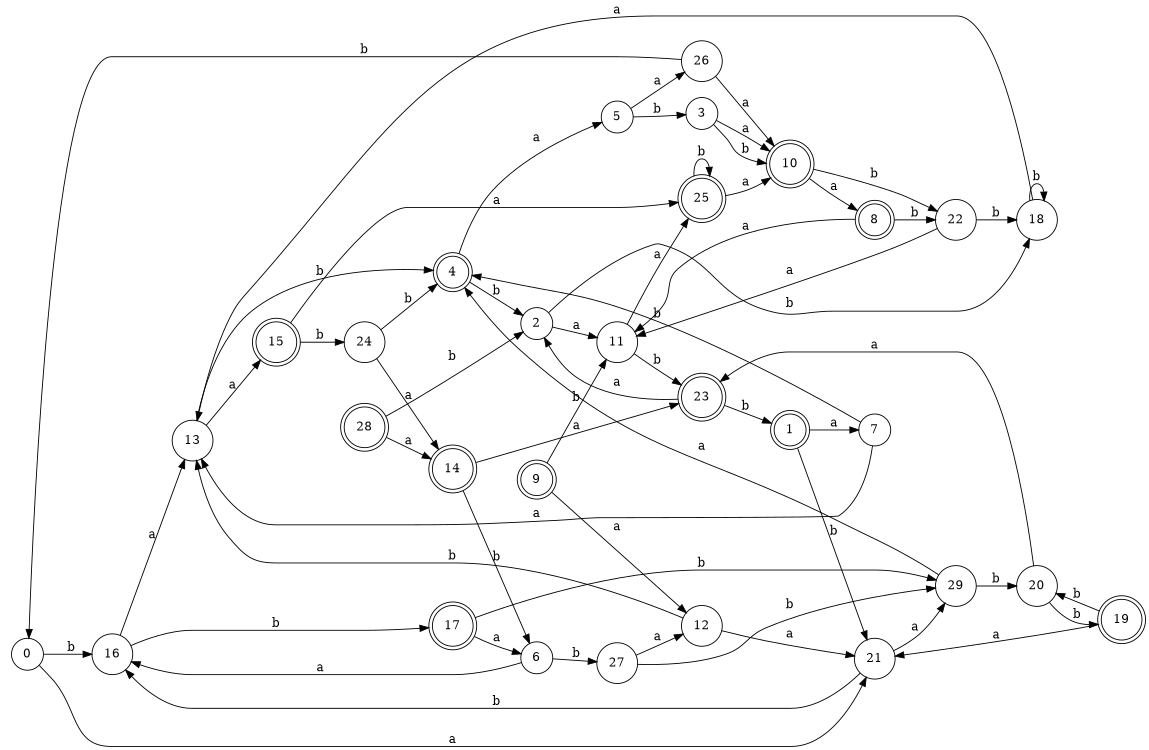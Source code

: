 digraph n24_5 {
__start0 [label="" shape="none"];

rankdir=LR;
size="8,5";

s0 [style="filled", color="black", fillcolor="white" shape="circle", label="0"];
s1 [style="rounded,filled", color="black", fillcolor="white" shape="doublecircle", label="1"];
s2 [style="filled", color="black", fillcolor="white" shape="circle", label="2"];
s3 [style="filled", color="black", fillcolor="white" shape="circle", label="3"];
s4 [style="rounded,filled", color="black", fillcolor="white" shape="doublecircle", label="4"];
s5 [style="filled", color="black", fillcolor="white" shape="circle", label="5"];
s6 [style="filled", color="black", fillcolor="white" shape="circle", label="6"];
s7 [style="filled", color="black", fillcolor="white" shape="circle", label="7"];
s8 [style="rounded,filled", color="black", fillcolor="white" shape="doublecircle", label="8"];
s9 [style="rounded,filled", color="black", fillcolor="white" shape="doublecircle", label="9"];
s10 [style="rounded,filled", color="black", fillcolor="white" shape="doublecircle", label="10"];
s11 [style="filled", color="black", fillcolor="white" shape="circle", label="11"];
s12 [style="filled", color="black", fillcolor="white" shape="circle", label="12"];
s13 [style="filled", color="black", fillcolor="white" shape="circle", label="13"];
s14 [style="rounded,filled", color="black", fillcolor="white" shape="doublecircle", label="14"];
s15 [style="rounded,filled", color="black", fillcolor="white" shape="doublecircle", label="15"];
s16 [style="filled", color="black", fillcolor="white" shape="circle", label="16"];
s17 [style="rounded,filled", color="black", fillcolor="white" shape="doublecircle", label="17"];
s18 [style="filled", color="black", fillcolor="white" shape="circle", label="18"];
s19 [style="rounded,filled", color="black", fillcolor="white" shape="doublecircle", label="19"];
s20 [style="filled", color="black", fillcolor="white" shape="circle", label="20"];
s21 [style="filled", color="black", fillcolor="white" shape="circle", label="21"];
s22 [style="filled", color="black", fillcolor="white" shape="circle", label="22"];
s23 [style="rounded,filled", color="black", fillcolor="white" shape="doublecircle", label="23"];
s24 [style="filled", color="black", fillcolor="white" shape="circle", label="24"];
s25 [style="rounded,filled", color="black", fillcolor="white" shape="doublecircle", label="25"];
s26 [style="filled", color="black", fillcolor="white" shape="circle", label="26"];
s27 [style="filled", color="black", fillcolor="white" shape="circle", label="27"];
s28 [style="rounded,filled", color="black", fillcolor="white" shape="doublecircle", label="28"];
s29 [style="filled", color="black", fillcolor="white" shape="circle", label="29"];
s0 -> s21 [label="a"];
s0 -> s16 [label="b"];
s1 -> s7 [label="a"];
s1 -> s21 [label="b"];
s2 -> s11 [label="a"];
s2 -> s18 [label="b"];
s3 -> s10 [label="a"];
s3 -> s10 [label="b"];
s4 -> s5 [label="a"];
s4 -> s2 [label="b"];
s5 -> s26 [label="a"];
s5 -> s3 [label="b"];
s6 -> s16 [label="a"];
s6 -> s27 [label="b"];
s7 -> s13 [label="a"];
s7 -> s4 [label="b"];
s8 -> s11 [label="a"];
s8 -> s22 [label="b"];
s9 -> s12 [label="a"];
s9 -> s11 [label="b"];
s10 -> s8 [label="a"];
s10 -> s22 [label="b"];
s11 -> s25 [label="a"];
s11 -> s23 [label="b"];
s12 -> s21 [label="a"];
s12 -> s13 [label="b"];
s13 -> s15 [label="a"];
s13 -> s4 [label="b"];
s14 -> s23 [label="a"];
s14 -> s6 [label="b"];
s15 -> s25 [label="a"];
s15 -> s24 [label="b"];
s16 -> s13 [label="a"];
s16 -> s17 [label="b"];
s17 -> s6 [label="a"];
s17 -> s29 [label="b"];
s18 -> s13 [label="a"];
s18 -> s18 [label="b"];
s19 -> s21 [label="a"];
s19 -> s20 [label="b"];
s20 -> s23 [label="a"];
s20 -> s19 [label="b"];
s21 -> s29 [label="a"];
s21 -> s16 [label="b"];
s22 -> s11 [label="a"];
s22 -> s18 [label="b"];
s23 -> s2 [label="a"];
s23 -> s1 [label="b"];
s24 -> s14 [label="a"];
s24 -> s4 [label="b"];
s25 -> s10 [label="a"];
s25 -> s25 [label="b"];
s26 -> s10 [label="a"];
s26 -> s0 [label="b"];
s27 -> s12 [label="a"];
s27 -> s29 [label="b"];
s28 -> s14 [label="a"];
s28 -> s2 [label="b"];
s29 -> s4 [label="a"];
s29 -> s20 [label="b"];

}